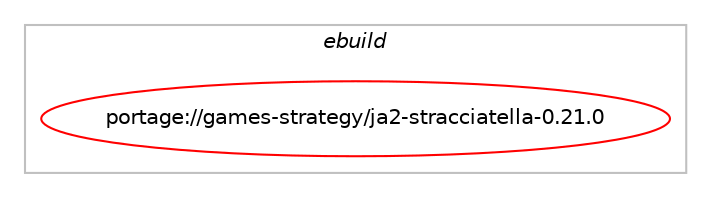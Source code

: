 digraph prolog {

# *************
# Graph options
# *************

newrank=true;
concentrate=true;
compound=true;
graph [rankdir=LR,fontname=Helvetica,fontsize=10,ranksep=1.5];#, ranksep=2.5, nodesep=0.2];
edge  [arrowhead=vee];
node  [fontname=Helvetica,fontsize=10];

# **********
# The ebuild
# **********

subgraph cluster_leftcol {
color=gray;
label=<<i>ebuild</i>>;
id [label="portage://games-strategy/ja2-stracciatella-0.21.0", color=red, width=4, href="../games-strategy/ja2-stracciatella-0.21.0.svg"];
}

# ****************
# The dependencies
# ****************

subgraph cluster_midcol {
color=gray;
label=<<i>dependencies</i>>;
subgraph cluster_compile {
fillcolor="#eeeeee";
style=filled;
label=<<i>compile</i>>;
# *** BEGIN UNKNOWN DEPENDENCY TYPE (TODO) ***
# id -> equal(use_conditional_group(positive,lua_single_target_lua5-3,portage://games-strategy/ja2-stracciatella-0.21.0,[package_dependency(portage://games-strategy/ja2-stracciatella-0.21.0,install,no,dev-lang,lua,none,[,,],[slot(5.3)],[])]))
# *** END UNKNOWN DEPENDENCY TYPE (TODO) ***

# *** BEGIN UNKNOWN DEPENDENCY TYPE (TODO) ***
# id -> equal(package_dependency(portage://games-strategy/ja2-stracciatella-0.21.0,install,no,dev-cpp,magic_enum,greaterequal,[0.9.5,,,0.9.5],[],[]))
# *** END UNKNOWN DEPENDENCY TYPE (TODO) ***

# *** BEGIN UNKNOWN DEPENDENCY TYPE (TODO) ***
# id -> equal(package_dependency(portage://games-strategy/ja2-stracciatella-0.21.0,install,no,dev-cpp,sol2,greaterequal,[3.3.0,,,3.3.0],[],[]))
# *** END UNKNOWN DEPENDENCY TYPE (TODO) ***

# *** BEGIN UNKNOWN DEPENDENCY TYPE (TODO) ***
# id -> equal(package_dependency(portage://games-strategy/ja2-stracciatella-0.21.0,install,no,dev-cpp,string-theory,greaterequal,[3.1,,,3.1],[],[]))
# *** END UNKNOWN DEPENDENCY TYPE (TODO) ***

# *** BEGIN UNKNOWN DEPENDENCY TYPE (TODO) ***
# id -> equal(package_dependency(portage://games-strategy/ja2-stracciatella-0.21.0,install,no,dev-games,libsmacker,greaterequal,[1.1.1,,,1.1.1],[],[]))
# *** END UNKNOWN DEPENDENCY TYPE (TODO) ***

# *** BEGIN UNKNOWN DEPENDENCY TYPE (TODO) ***
# id -> equal(package_dependency(portage://games-strategy/ja2-stracciatella-0.21.0,install,no,dev-libs,miniaudio,greaterequal,[0.11.11,,,0.11.11],[],[]))
# *** END UNKNOWN DEPENDENCY TYPE (TODO) ***

# *** BEGIN UNKNOWN DEPENDENCY TYPE (TODO) ***
# id -> equal(package_dependency(portage://games-strategy/ja2-stracciatella-0.21.0,install,no,dev-libs,rapidjson,greaterequal,[1.1.0,,,1.1.0],[],[]))
# *** END UNKNOWN DEPENDENCY TYPE (TODO) ***

# *** BEGIN UNKNOWN DEPENDENCY TYPE (TODO) ***
# id -> equal(package_dependency(portage://games-strategy/ja2-stracciatella-0.21.0,install,no,media-libs,libsdl2,none,[,,],[],[use(enable(X),none),use(enable(sound),none),use(enable(video),none)]))
# *** END UNKNOWN DEPENDENCY TYPE (TODO) ***

# *** BEGIN UNKNOWN DEPENDENCY TYPE (TODO) ***
# id -> equal(package_dependency(portage://games-strategy/ja2-stracciatella-0.21.0,install,no,virtual,rust,greaterequal,[1.40.0,,,1.40.0],[],[]))
# *** END UNKNOWN DEPENDENCY TYPE (TODO) ***

# *** BEGIN UNKNOWN DEPENDENCY TYPE (TODO) ***
# id -> equal(package_dependency(portage://games-strategy/ja2-stracciatella-0.21.0,install,no,x11-libs,fltk,greaterequal,[1.3.5,,,1.3.5],[],[use(enable(opengl),none)]))
# *** END UNKNOWN DEPENDENCY TYPE (TODO) ***

}
subgraph cluster_compileandrun {
fillcolor="#eeeeee";
style=filled;
label=<<i>compile and run</i>>;
}
subgraph cluster_run {
fillcolor="#eeeeee";
style=filled;
label=<<i>run</i>>;
# *** BEGIN UNKNOWN DEPENDENCY TYPE (TODO) ***
# id -> equal(use_conditional_group(positive,cdinstall,portage://games-strategy/ja2-stracciatella-0.21.0,[package_dependency(portage://games-strategy/ja2-stracciatella-0.21.0,run,no,games-strategy,ja2-stracciatella-data,none,[,,],[],[])]))
# *** END UNKNOWN DEPENDENCY TYPE (TODO) ***

# *** BEGIN UNKNOWN DEPENDENCY TYPE (TODO) ***
# id -> equal(use_conditional_group(positive,lua_single_target_lua5-3,portage://games-strategy/ja2-stracciatella-0.21.0,[package_dependency(portage://games-strategy/ja2-stracciatella-0.21.0,run,no,dev-lang,lua,none,[,,],[slot(5.3)],[])]))
# *** END UNKNOWN DEPENDENCY TYPE (TODO) ***

# *** BEGIN UNKNOWN DEPENDENCY TYPE (TODO) ***
# id -> equal(package_dependency(portage://games-strategy/ja2-stracciatella-0.21.0,run,no,dev-cpp,magic_enum,greaterequal,[0.9.5,,,0.9.5],[],[]))
# *** END UNKNOWN DEPENDENCY TYPE (TODO) ***

# *** BEGIN UNKNOWN DEPENDENCY TYPE (TODO) ***
# id -> equal(package_dependency(portage://games-strategy/ja2-stracciatella-0.21.0,run,no,dev-cpp,sol2,greaterequal,[3.3.0,,,3.3.0],[],[]))
# *** END UNKNOWN DEPENDENCY TYPE (TODO) ***

# *** BEGIN UNKNOWN DEPENDENCY TYPE (TODO) ***
# id -> equal(package_dependency(portage://games-strategy/ja2-stracciatella-0.21.0,run,no,dev-cpp,string-theory,greaterequal,[3.1,,,3.1],[],[]))
# *** END UNKNOWN DEPENDENCY TYPE (TODO) ***

# *** BEGIN UNKNOWN DEPENDENCY TYPE (TODO) ***
# id -> equal(package_dependency(portage://games-strategy/ja2-stracciatella-0.21.0,run,no,dev-games,libsmacker,greaterequal,[1.1.1,,,1.1.1],[],[]))
# *** END UNKNOWN DEPENDENCY TYPE (TODO) ***

# *** BEGIN UNKNOWN DEPENDENCY TYPE (TODO) ***
# id -> equal(package_dependency(portage://games-strategy/ja2-stracciatella-0.21.0,run,no,dev-libs,miniaudio,greaterequal,[0.11.11,,,0.11.11],[],[]))
# *** END UNKNOWN DEPENDENCY TYPE (TODO) ***

# *** BEGIN UNKNOWN DEPENDENCY TYPE (TODO) ***
# id -> equal(package_dependency(portage://games-strategy/ja2-stracciatella-0.21.0,run,no,dev-libs,rapidjson,greaterequal,[1.1.0,,,1.1.0],[],[]))
# *** END UNKNOWN DEPENDENCY TYPE (TODO) ***

# *** BEGIN UNKNOWN DEPENDENCY TYPE (TODO) ***
# id -> equal(package_dependency(portage://games-strategy/ja2-stracciatella-0.21.0,run,no,media-libs,libsdl2,none,[,,],[],[use(enable(X),none),use(enable(sound),none),use(enable(video),none)]))
# *** END UNKNOWN DEPENDENCY TYPE (TODO) ***

# *** BEGIN UNKNOWN DEPENDENCY TYPE (TODO) ***
# id -> equal(package_dependency(portage://games-strategy/ja2-stracciatella-0.21.0,run,no,virtual,rust,greaterequal,[1.40.0,,,1.40.0],[],[]))
# *** END UNKNOWN DEPENDENCY TYPE (TODO) ***

# *** BEGIN UNKNOWN DEPENDENCY TYPE (TODO) ***
# id -> equal(package_dependency(portage://games-strategy/ja2-stracciatella-0.21.0,run,no,x11-libs,fltk,greaterequal,[1.3.5,,,1.3.5],[],[use(enable(opengl),none)]))
# *** END UNKNOWN DEPENDENCY TYPE (TODO) ***

}
}

# **************
# The candidates
# **************

subgraph cluster_choices {
rank=same;
color=gray;
label=<<i>candidates</i>>;

}

}
